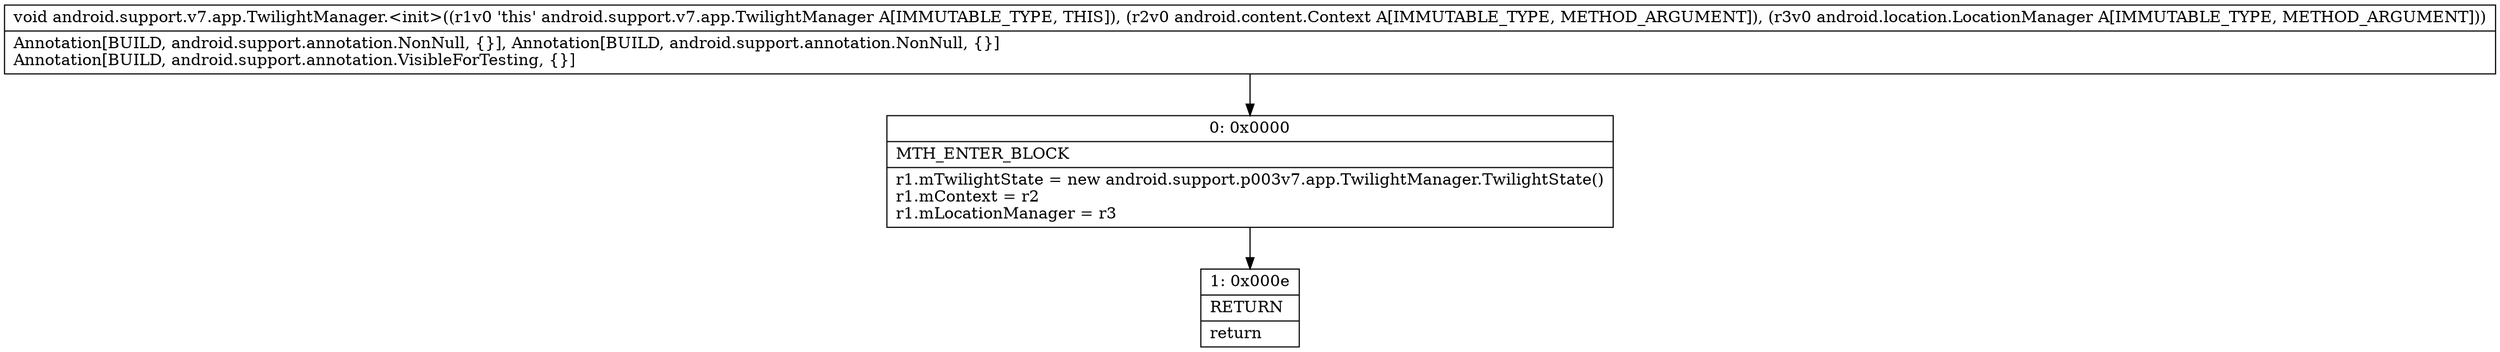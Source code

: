 digraph "CFG forandroid.support.v7.app.TwilightManager.\<init\>(Landroid\/content\/Context;Landroid\/location\/LocationManager;)V" {
Node_0 [shape=record,label="{0\:\ 0x0000|MTH_ENTER_BLOCK\l|r1.mTwilightState = new android.support.p003v7.app.TwilightManager.TwilightState()\lr1.mContext = r2\lr1.mLocationManager = r3\l}"];
Node_1 [shape=record,label="{1\:\ 0x000e|RETURN\l|return\l}"];
MethodNode[shape=record,label="{void android.support.v7.app.TwilightManager.\<init\>((r1v0 'this' android.support.v7.app.TwilightManager A[IMMUTABLE_TYPE, THIS]), (r2v0 android.content.Context A[IMMUTABLE_TYPE, METHOD_ARGUMENT]), (r3v0 android.location.LocationManager A[IMMUTABLE_TYPE, METHOD_ARGUMENT]))  | Annotation[BUILD, android.support.annotation.NonNull, \{\}], Annotation[BUILD, android.support.annotation.NonNull, \{\}]\lAnnotation[BUILD, android.support.annotation.VisibleForTesting, \{\}]\l}"];
MethodNode -> Node_0;
Node_0 -> Node_1;
}

